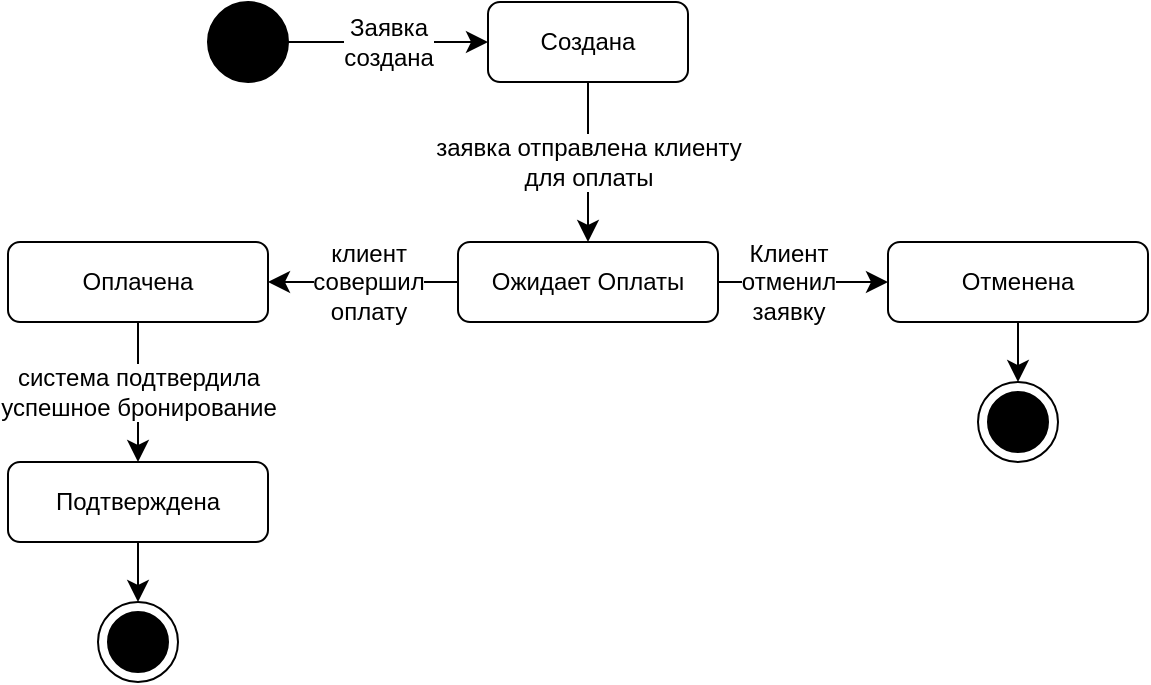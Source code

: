 <mxfile version="24.9.2">
  <diagram name="Страница — 1" id="04L0NcoYOIr7Iho5r7k9">
    <mxGraphModel dx="712" dy="787" grid="1" gridSize="10" guides="1" tooltips="1" connect="1" arrows="1" fold="1" page="1" pageScale="1" pageWidth="827" pageHeight="1169" math="0" shadow="0">
      <root>
        <mxCell id="0" />
        <mxCell id="1" parent="0" />
        <mxCell id="0wUVabz4Noaz_FoJTO7X-3" style="edgeStyle=none;curved=1;rounded=0;orthogonalLoop=1;jettySize=auto;html=1;entryX=0;entryY=0.5;entryDx=0;entryDy=0;fontSize=12;startSize=8;endSize=8;" edge="1" parent="1" source="0wUVabz4Noaz_FoJTO7X-1" target="0wUVabz4Noaz_FoJTO7X-2">
          <mxGeometry relative="1" as="geometry" />
        </mxCell>
        <mxCell id="0wUVabz4Noaz_FoJTO7X-13" value="Заявка&lt;div&gt;создана&lt;/div&gt;" style="edgeLabel;html=1;align=center;verticalAlign=middle;resizable=0;points=[];fontSize=12;" vertex="1" connectable="0" parent="0wUVabz4Noaz_FoJTO7X-3">
          <mxGeometry x="-0.32" y="3" relative="1" as="geometry">
            <mxPoint x="16" y="3" as="offset" />
          </mxGeometry>
        </mxCell>
        <mxCell id="0wUVabz4Noaz_FoJTO7X-1" value="" style="shape=ellipse;html=1;fillColor=strokeColor;fontSize=18;fontColor=#ffffff;" vertex="1" parent="1">
          <mxGeometry x="160" y="190" width="40" height="40" as="geometry" />
        </mxCell>
        <mxCell id="0wUVabz4Noaz_FoJTO7X-5" value="" style="edgeStyle=none;curved=1;rounded=0;orthogonalLoop=1;jettySize=auto;html=1;fontSize=12;startSize=8;endSize=8;" edge="1" parent="1" source="0wUVabz4Noaz_FoJTO7X-2" target="0wUVabz4Noaz_FoJTO7X-4">
          <mxGeometry relative="1" as="geometry" />
        </mxCell>
        <mxCell id="0wUVabz4Noaz_FoJTO7X-14" value="заявка отправлена клиенту&lt;div&gt;для оплаты&lt;/div&gt;" style="edgeLabel;html=1;align=center;verticalAlign=middle;resizable=0;points=[];fontSize=12;" vertex="1" connectable="0" parent="0wUVabz4Noaz_FoJTO7X-5">
          <mxGeometry x="-0.3" relative="1" as="geometry">
            <mxPoint y="12" as="offset" />
          </mxGeometry>
        </mxCell>
        <mxCell id="0wUVabz4Noaz_FoJTO7X-2" value="Создана" style="shape=rect;rounded=1;html=1;whiteSpace=wrap;align=center;" vertex="1" parent="1">
          <mxGeometry x="300" y="190" width="100" height="40" as="geometry" />
        </mxCell>
        <mxCell id="0wUVabz4Noaz_FoJTO7X-7" value="" style="edgeStyle=none;curved=1;rounded=0;orthogonalLoop=1;jettySize=auto;html=1;fontSize=12;startSize=8;endSize=8;" edge="1" parent="1" source="0wUVabz4Noaz_FoJTO7X-4" target="0wUVabz4Noaz_FoJTO7X-6">
          <mxGeometry relative="1" as="geometry" />
        </mxCell>
        <mxCell id="0wUVabz4Noaz_FoJTO7X-15" value="клиент&lt;div&gt;совершил&lt;/div&gt;&lt;div&gt;оплату&lt;/div&gt;" style="edgeLabel;html=1;align=center;verticalAlign=middle;resizable=0;points=[];fontSize=12;" vertex="1" connectable="0" parent="0wUVabz4Noaz_FoJTO7X-7">
          <mxGeometry x="-0.28" y="2" relative="1" as="geometry">
            <mxPoint x="-11" y="-2" as="offset" />
          </mxGeometry>
        </mxCell>
        <mxCell id="0wUVabz4Noaz_FoJTO7X-16" value="Клиент&lt;div&gt;отменил&lt;/div&gt;&lt;div&gt;заявку&lt;/div&gt;" style="edgeStyle=none;curved=1;rounded=0;orthogonalLoop=1;jettySize=auto;html=1;entryX=0;entryY=0.5;entryDx=0;entryDy=0;fontSize=12;startSize=8;endSize=8;" edge="1" parent="1" source="0wUVabz4Noaz_FoJTO7X-4" target="0wUVabz4Noaz_FoJTO7X-8">
          <mxGeometry x="-0.176" relative="1" as="geometry">
            <mxPoint as="offset" />
          </mxGeometry>
        </mxCell>
        <mxCell id="0wUVabz4Noaz_FoJTO7X-4" value="Ожидает Оплаты" style="shape=rect;rounded=1;html=1;whiteSpace=wrap;align=center;" vertex="1" parent="1">
          <mxGeometry x="285" y="310" width="130" height="40" as="geometry" />
        </mxCell>
        <mxCell id="0wUVabz4Noaz_FoJTO7X-17" value="система подтвердила&lt;div&gt;успешное бронирование&lt;/div&gt;" style="edgeStyle=none;curved=1;rounded=0;orthogonalLoop=1;jettySize=auto;html=1;entryX=0.5;entryY=0;entryDx=0;entryDy=0;fontSize=12;startSize=8;endSize=8;" edge="1" parent="1" source="0wUVabz4Noaz_FoJTO7X-6" target="0wUVabz4Noaz_FoJTO7X-10">
          <mxGeometry relative="1" as="geometry" />
        </mxCell>
        <mxCell id="0wUVabz4Noaz_FoJTO7X-6" value="Оплачена" style="shape=rect;rounded=1;html=1;whiteSpace=wrap;align=center;" vertex="1" parent="1">
          <mxGeometry x="60" y="310" width="130" height="40" as="geometry" />
        </mxCell>
        <mxCell id="0wUVabz4Noaz_FoJTO7X-8" value="Отменена" style="shape=rect;rounded=1;html=1;whiteSpace=wrap;align=center;" vertex="1" parent="1">
          <mxGeometry x="500" y="310" width="130" height="40" as="geometry" />
        </mxCell>
        <mxCell id="0wUVabz4Noaz_FoJTO7X-10" value="Подтверждена" style="shape=rect;rounded=1;html=1;whiteSpace=wrap;align=center;" vertex="1" parent="1">
          <mxGeometry x="60" y="420" width="130" height="40" as="geometry" />
        </mxCell>
        <mxCell id="0wUVabz4Noaz_FoJTO7X-18" value="" style="shape=mxgraph.sysml.actFinal;html=1;verticalLabelPosition=bottom;labelBackgroundColor=#ffffff;verticalAlign=top;" vertex="1" parent="1">
          <mxGeometry x="105" y="490" width="40" height="40" as="geometry" />
        </mxCell>
        <mxCell id="0wUVabz4Noaz_FoJTO7X-19" style="edgeStyle=none;curved=1;rounded=0;orthogonalLoop=1;jettySize=auto;html=1;entryX=0.5;entryY=0;entryDx=0;entryDy=0;entryPerimeter=0;fontSize=12;startSize=8;endSize=8;" edge="1" parent="1" source="0wUVabz4Noaz_FoJTO7X-10" target="0wUVabz4Noaz_FoJTO7X-18">
          <mxGeometry relative="1" as="geometry" />
        </mxCell>
        <mxCell id="0wUVabz4Noaz_FoJTO7X-20" value="" style="shape=mxgraph.sysml.actFinal;html=1;verticalLabelPosition=bottom;labelBackgroundColor=#ffffff;verticalAlign=top;" vertex="1" parent="1">
          <mxGeometry x="545" y="380" width="40" height="40" as="geometry" />
        </mxCell>
        <mxCell id="0wUVabz4Noaz_FoJTO7X-21" style="edgeStyle=none;curved=1;rounded=0;orthogonalLoop=1;jettySize=auto;html=1;entryX=0.5;entryY=0;entryDx=0;entryDy=0;entryPerimeter=0;fontSize=12;startSize=8;endSize=8;" edge="1" parent="1" source="0wUVabz4Noaz_FoJTO7X-8" target="0wUVabz4Noaz_FoJTO7X-20">
          <mxGeometry relative="1" as="geometry" />
        </mxCell>
      </root>
    </mxGraphModel>
  </diagram>
</mxfile>
